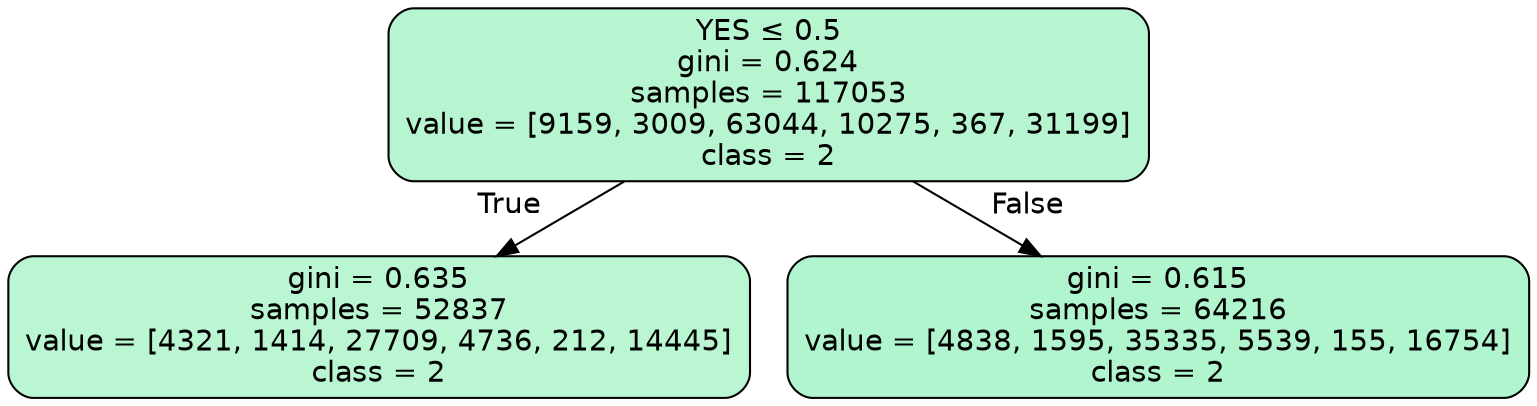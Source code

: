 digraph Tree {
node [shape=box, style="filled, rounded", color="black", fontname=helvetica] ;
edge [fontname=helvetica] ;
0 [label=<YES &le; 0.5<br/>gini = 0.624<br/>samples = 117053<br/>value = [9159, 3009, 63044, 10275, 367, 31199]<br/>class = 2>, fillcolor="#b6f5d0"] ;
1 [label=<gini = 0.635<br/>samples = 52837<br/>value = [4321, 1414, 27709, 4736, 212, 14445]<br/>class = 2>, fillcolor="#bbf6d3"] ;
0 -> 1 [labeldistance=2.5, labelangle=45, headlabel="True"] ;
2 [label=<gini = 0.615<br/>samples = 64216<br/>value = [4838, 1595, 35335, 5539, 155, 16754]<br/>class = 2>, fillcolor="#b1f5ce"] ;
0 -> 2 [labeldistance=2.5, labelangle=-45, headlabel="False"] ;
}
